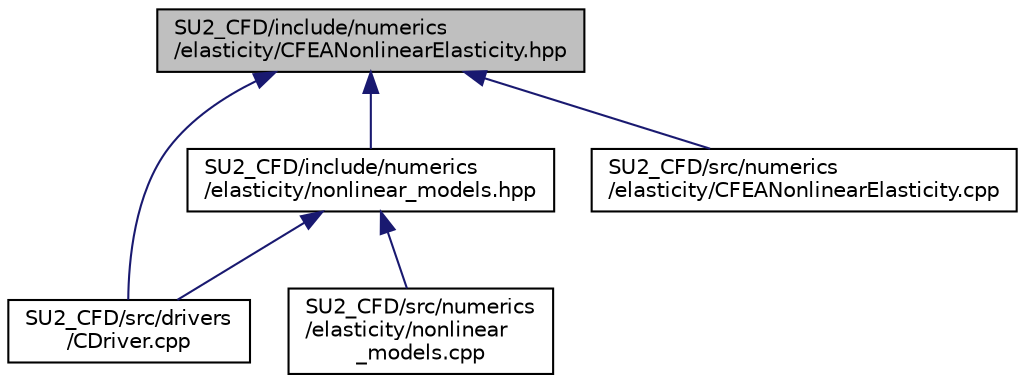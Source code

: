 digraph "SU2_CFD/include/numerics/elasticity/CFEANonlinearElasticity.hpp"
{
 // LATEX_PDF_SIZE
  edge [fontname="Helvetica",fontsize="10",labelfontname="Helvetica",labelfontsize="10"];
  node [fontname="Helvetica",fontsize="10",shape=record];
  Node1 [label="SU2_CFD/include/numerics\l/elasticity/CFEANonlinearElasticity.hpp",height=0.2,width=0.4,color="black", fillcolor="grey75", style="filled", fontcolor="black",tooltip="Declaration and inlines of the nonlinear elasticity FE numerics class."];
  Node1 -> Node2 [dir="back",color="midnightblue",fontsize="10",style="solid",fontname="Helvetica"];
  Node2 [label="SU2_CFD/include/numerics\l/elasticity/nonlinear_models.hpp",height=0.2,width=0.4,color="black", fillcolor="white", style="filled",URL="$nonlinear__models_8hpp.html",tooltip="Declarations of nonlinear constitutive models."];
  Node2 -> Node3 [dir="back",color="midnightblue",fontsize="10",style="solid",fontname="Helvetica"];
  Node3 [label="SU2_CFD/src/drivers\l/CDriver.cpp",height=0.2,width=0.4,color="black", fillcolor="white", style="filled",URL="$CDriver_8cpp.html",tooltip="The main subroutines for driving single or multi-zone problems."];
  Node2 -> Node4 [dir="back",color="midnightblue",fontsize="10",style="solid",fontname="Helvetica"];
  Node4 [label="SU2_CFD/src/numerics\l/elasticity/nonlinear\l_models.cpp",height=0.2,width=0.4,color="black", fillcolor="white", style="filled",URL="$nonlinear__models_8cpp.html",tooltip="Definition of nonlinear constitutive models."];
  Node1 -> Node3 [dir="back",color="midnightblue",fontsize="10",style="solid",fontname="Helvetica"];
  Node1 -> Node5 [dir="back",color="midnightblue",fontsize="10",style="solid",fontname="Helvetica"];
  Node5 [label="SU2_CFD/src/numerics\l/elasticity/CFEANonlinearElasticity.cpp",height=0.2,width=0.4,color="black", fillcolor="white", style="filled",URL="$CFEANonlinearElasticity_8cpp.html",tooltip="This file contains the routines for setting the tangent matrix and residual of a FEM nonlinear elasti..."];
}
